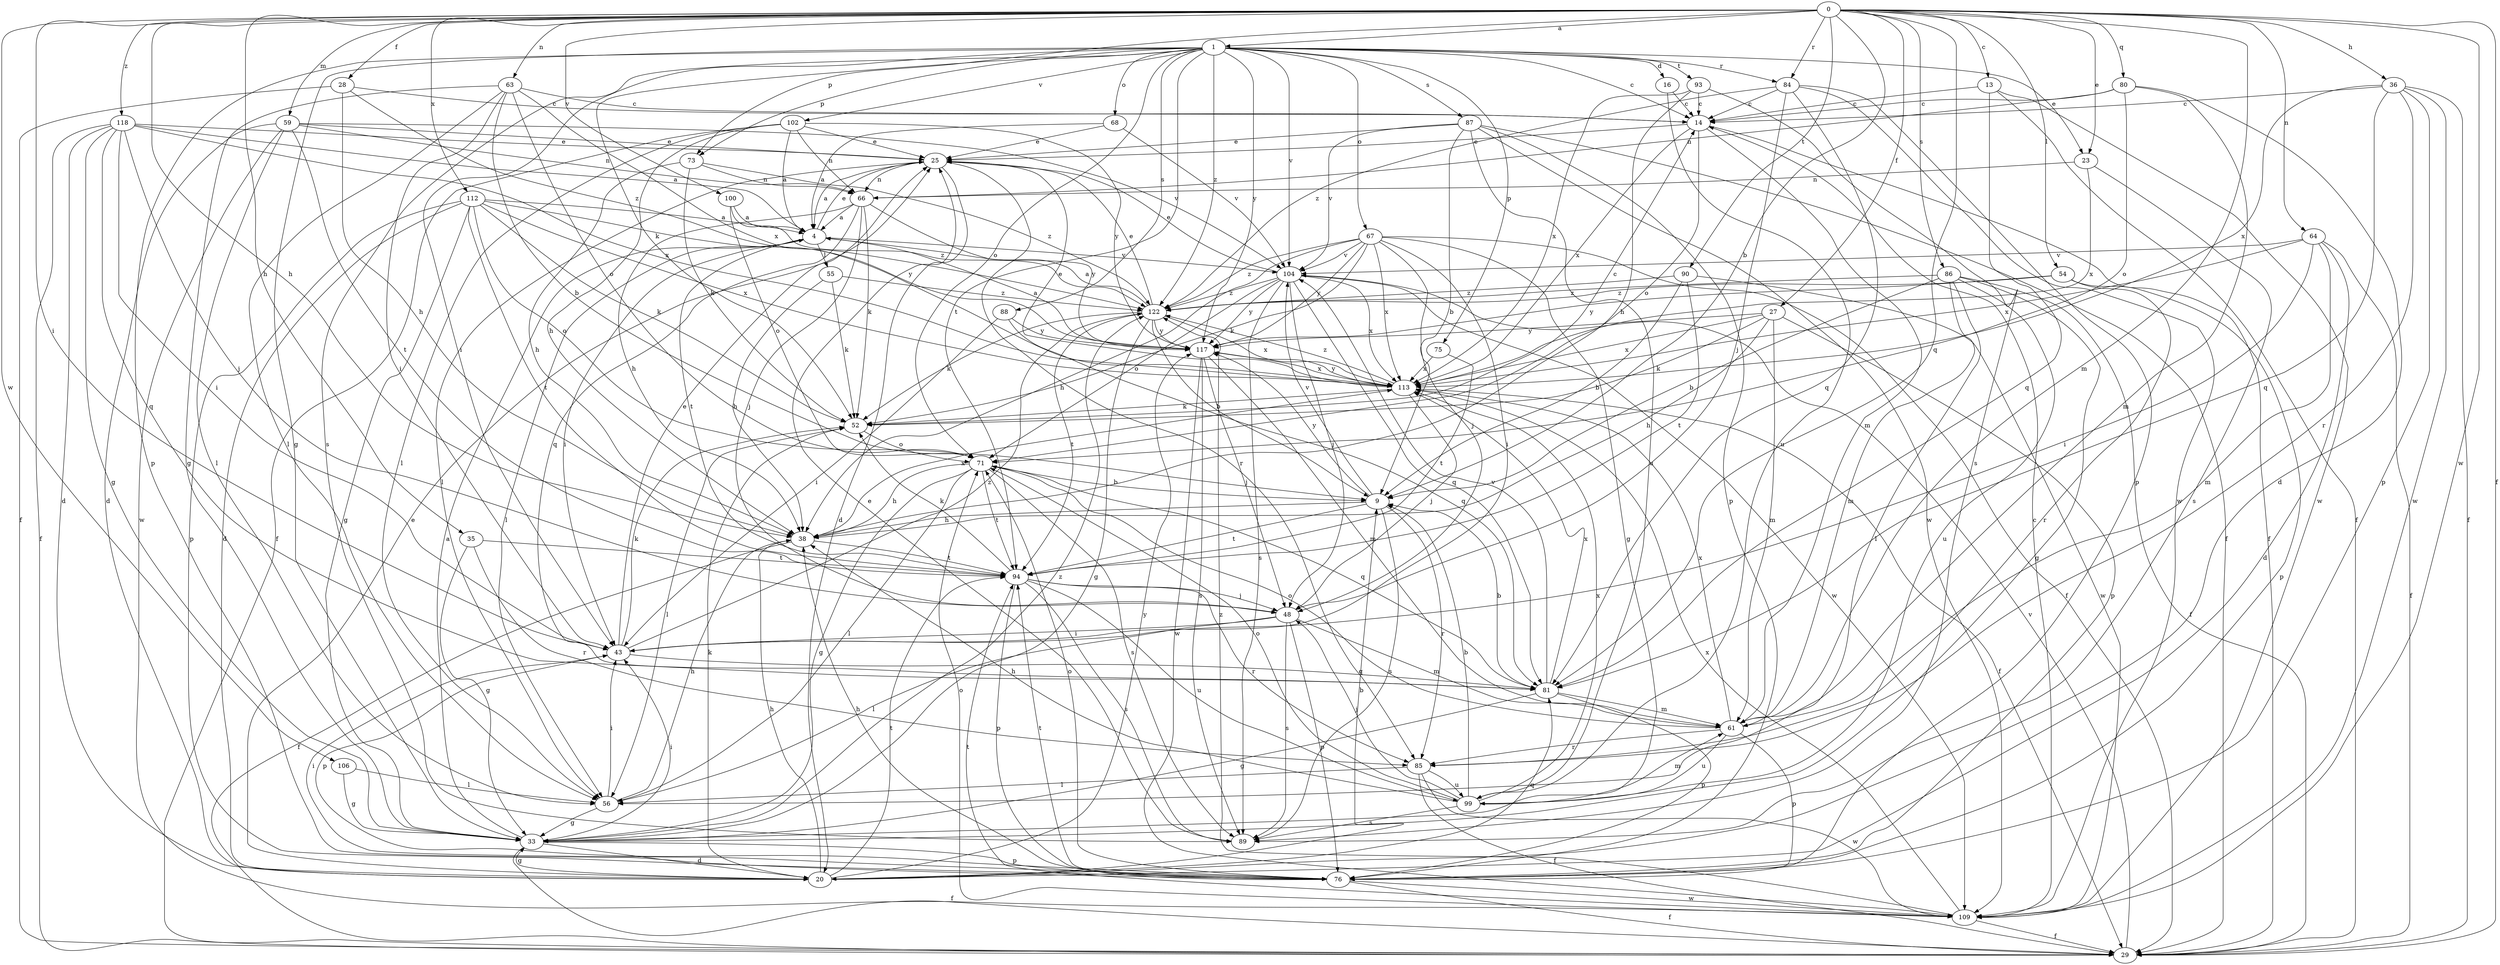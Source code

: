 strict digraph  {
0;
1;
4;
9;
13;
14;
16;
20;
23;
25;
27;
28;
29;
33;
35;
36;
38;
43;
48;
52;
54;
55;
56;
59;
61;
63;
64;
66;
67;
68;
71;
73;
75;
76;
80;
81;
84;
85;
86;
87;
88;
89;
90;
93;
94;
99;
100;
102;
104;
106;
109;
112;
113;
117;
118;
122;
0 -> 1  [label=a];
0 -> 9  [label=b];
0 -> 13  [label=c];
0 -> 23  [label=e];
0 -> 27  [label=f];
0 -> 28  [label=f];
0 -> 29  [label=f];
0 -> 35  [label=h];
0 -> 36  [label=h];
0 -> 38  [label=h];
0 -> 43  [label=i];
0 -> 54  [label=l];
0 -> 59  [label=m];
0 -> 61  [label=m];
0 -> 63  [label=n];
0 -> 64  [label=n];
0 -> 73  [label=p];
0 -> 80  [label=q];
0 -> 81  [label=q];
0 -> 84  [label=r];
0 -> 86  [label=s];
0 -> 90  [label=t];
0 -> 100  [label=v];
0 -> 106  [label=w];
0 -> 109  [label=w];
0 -> 112  [label=x];
0 -> 118  [label=z];
1 -> 14  [label=c];
1 -> 16  [label=d];
1 -> 23  [label=e];
1 -> 33  [label=g];
1 -> 43  [label=i];
1 -> 52  [label=k];
1 -> 67  [label=o];
1 -> 68  [label=o];
1 -> 71  [label=o];
1 -> 73  [label=p];
1 -> 75  [label=p];
1 -> 76  [label=p];
1 -> 84  [label=r];
1 -> 87  [label=s];
1 -> 88  [label=s];
1 -> 89  [label=s];
1 -> 93  [label=t];
1 -> 94  [label=t];
1 -> 102  [label=v];
1 -> 104  [label=v];
1 -> 117  [label=y];
1 -> 122  [label=z];
4 -> 25  [label=e];
4 -> 43  [label=i];
4 -> 55  [label=l];
4 -> 56  [label=l];
4 -> 94  [label=t];
4 -> 104  [label=v];
9 -> 38  [label=h];
9 -> 85  [label=r];
9 -> 89  [label=s];
9 -> 94  [label=t];
9 -> 104  [label=v];
9 -> 117  [label=y];
13 -> 14  [label=c];
13 -> 29  [label=f];
13 -> 81  [label=q];
13 -> 109  [label=w];
14 -> 25  [label=e];
14 -> 29  [label=f];
14 -> 61  [label=m];
14 -> 71  [label=o];
14 -> 113  [label=x];
16 -> 14  [label=c];
16 -> 99  [label=u];
20 -> 9  [label=b];
20 -> 25  [label=e];
20 -> 33  [label=g];
20 -> 38  [label=h];
20 -> 52  [label=k];
20 -> 81  [label=q];
20 -> 94  [label=t];
20 -> 117  [label=y];
23 -> 66  [label=n];
23 -> 89  [label=s];
23 -> 113  [label=x];
25 -> 4  [label=a];
25 -> 20  [label=d];
25 -> 56  [label=l];
25 -> 66  [label=n];
25 -> 85  [label=r];
27 -> 38  [label=h];
27 -> 52  [label=k];
27 -> 61  [label=m];
27 -> 76  [label=p];
27 -> 113  [label=x];
27 -> 117  [label=y];
28 -> 14  [label=c];
28 -> 29  [label=f];
28 -> 38  [label=h];
28 -> 122  [label=z];
29 -> 104  [label=v];
33 -> 4  [label=a];
33 -> 20  [label=d];
33 -> 29  [label=f];
33 -> 43  [label=i];
33 -> 76  [label=p];
33 -> 122  [label=z];
35 -> 33  [label=g];
35 -> 85  [label=r];
35 -> 94  [label=t];
36 -> 14  [label=c];
36 -> 29  [label=f];
36 -> 76  [label=p];
36 -> 81  [label=q];
36 -> 85  [label=r];
36 -> 109  [label=w];
36 -> 113  [label=x];
38 -> 29  [label=f];
38 -> 94  [label=t];
38 -> 113  [label=x];
43 -> 25  [label=e];
43 -> 52  [label=k];
43 -> 76  [label=p];
43 -> 81  [label=q];
43 -> 122  [label=z];
48 -> 43  [label=i];
48 -> 56  [label=l];
48 -> 61  [label=m];
48 -> 76  [label=p];
48 -> 89  [label=s];
52 -> 14  [label=c];
52 -> 56  [label=l];
52 -> 71  [label=o];
54 -> 76  [label=p];
54 -> 85  [label=r];
54 -> 117  [label=y];
54 -> 122  [label=z];
55 -> 38  [label=h];
55 -> 52  [label=k];
55 -> 122  [label=z];
56 -> 33  [label=g];
56 -> 38  [label=h];
56 -> 43  [label=i];
59 -> 20  [label=d];
59 -> 25  [label=e];
59 -> 56  [label=l];
59 -> 66  [label=n];
59 -> 94  [label=t];
59 -> 104  [label=v];
59 -> 109  [label=w];
61 -> 71  [label=o];
61 -> 76  [label=p];
61 -> 85  [label=r];
61 -> 99  [label=u];
61 -> 113  [label=x];
63 -> 9  [label=b];
63 -> 14  [label=c];
63 -> 33  [label=g];
63 -> 43  [label=i];
63 -> 56  [label=l];
63 -> 71  [label=o];
63 -> 113  [label=x];
64 -> 20  [label=d];
64 -> 29  [label=f];
64 -> 43  [label=i];
64 -> 61  [label=m];
64 -> 104  [label=v];
64 -> 113  [label=x];
66 -> 4  [label=a];
66 -> 38  [label=h];
66 -> 48  [label=j];
66 -> 52  [label=k];
66 -> 81  [label=q];
66 -> 117  [label=y];
67 -> 29  [label=f];
67 -> 33  [label=g];
67 -> 38  [label=h];
67 -> 43  [label=i];
67 -> 48  [label=j];
67 -> 52  [label=k];
67 -> 104  [label=v];
67 -> 113  [label=x];
67 -> 117  [label=y];
67 -> 122  [label=z];
68 -> 4  [label=a];
68 -> 25  [label=e];
68 -> 104  [label=v];
71 -> 9  [label=b];
71 -> 33  [label=g];
71 -> 38  [label=h];
71 -> 56  [label=l];
71 -> 81  [label=q];
71 -> 89  [label=s];
71 -> 94  [label=t];
73 -> 38  [label=h];
73 -> 52  [label=k];
73 -> 66  [label=n];
73 -> 122  [label=z];
75 -> 94  [label=t];
75 -> 113  [label=x];
76 -> 29  [label=f];
76 -> 38  [label=h];
76 -> 43  [label=i];
76 -> 71  [label=o];
76 -> 94  [label=t];
76 -> 109  [label=w];
80 -> 14  [label=c];
80 -> 20  [label=d];
80 -> 61  [label=m];
80 -> 66  [label=n];
80 -> 71  [label=o];
81 -> 9  [label=b];
81 -> 33  [label=g];
81 -> 61  [label=m];
81 -> 76  [label=p];
81 -> 104  [label=v];
81 -> 113  [label=x];
84 -> 14  [label=c];
84 -> 48  [label=j];
84 -> 76  [label=p];
84 -> 81  [label=q];
84 -> 109  [label=w];
84 -> 122  [label=z];
85 -> 29  [label=f];
85 -> 56  [label=l];
85 -> 99  [label=u];
85 -> 109  [label=w];
86 -> 9  [label=b];
86 -> 29  [label=f];
86 -> 33  [label=g];
86 -> 56  [label=l];
86 -> 61  [label=m];
86 -> 99  [label=u];
86 -> 122  [label=z];
87 -> 9  [label=b];
87 -> 25  [label=e];
87 -> 29  [label=f];
87 -> 76  [label=p];
87 -> 99  [label=u];
87 -> 104  [label=v];
87 -> 109  [label=w];
88 -> 43  [label=i];
88 -> 81  [label=q];
88 -> 117  [label=y];
89 -> 25  [label=e];
90 -> 9  [label=b];
90 -> 94  [label=t];
90 -> 109  [label=w];
90 -> 122  [label=z];
93 -> 14  [label=c];
93 -> 38  [label=h];
93 -> 89  [label=s];
93 -> 113  [label=x];
94 -> 48  [label=j];
94 -> 52  [label=k];
94 -> 76  [label=p];
94 -> 85  [label=r];
94 -> 89  [label=s];
94 -> 99  [label=u];
99 -> 9  [label=b];
99 -> 38  [label=h];
99 -> 48  [label=j];
99 -> 61  [label=m];
99 -> 71  [label=o];
99 -> 89  [label=s];
99 -> 113  [label=x];
100 -> 4  [label=a];
100 -> 71  [label=o];
100 -> 122  [label=z];
102 -> 4  [label=a];
102 -> 25  [label=e];
102 -> 29  [label=f];
102 -> 38  [label=h];
102 -> 56  [label=l];
102 -> 66  [label=n];
102 -> 117  [label=y];
104 -> 25  [label=e];
104 -> 48  [label=j];
104 -> 71  [label=o];
104 -> 81  [label=q];
104 -> 89  [label=s];
104 -> 109  [label=w];
104 -> 113  [label=x];
104 -> 117  [label=y];
104 -> 122  [label=z];
106 -> 33  [label=g];
106 -> 56  [label=l];
109 -> 14  [label=c];
109 -> 29  [label=f];
109 -> 71  [label=o];
109 -> 94  [label=t];
109 -> 113  [label=x];
109 -> 122  [label=z];
112 -> 4  [label=a];
112 -> 20  [label=d];
112 -> 33  [label=g];
112 -> 52  [label=k];
112 -> 71  [label=o];
112 -> 76  [label=p];
112 -> 94  [label=t];
112 -> 113  [label=x];
112 -> 117  [label=y];
113 -> 25  [label=e];
113 -> 29  [label=f];
113 -> 48  [label=j];
113 -> 52  [label=k];
113 -> 117  [label=y];
113 -> 122  [label=z];
117 -> 4  [label=a];
117 -> 48  [label=j];
117 -> 61  [label=m];
117 -> 89  [label=s];
117 -> 109  [label=w];
117 -> 113  [label=x];
118 -> 4  [label=a];
118 -> 20  [label=d];
118 -> 25  [label=e];
118 -> 29  [label=f];
118 -> 33  [label=g];
118 -> 43  [label=i];
118 -> 48  [label=j];
118 -> 81  [label=q];
118 -> 113  [label=x];
122 -> 4  [label=a];
122 -> 9  [label=b];
122 -> 25  [label=e];
122 -> 33  [label=g];
122 -> 52  [label=k];
122 -> 94  [label=t];
122 -> 113  [label=x];
122 -> 117  [label=y];
}
